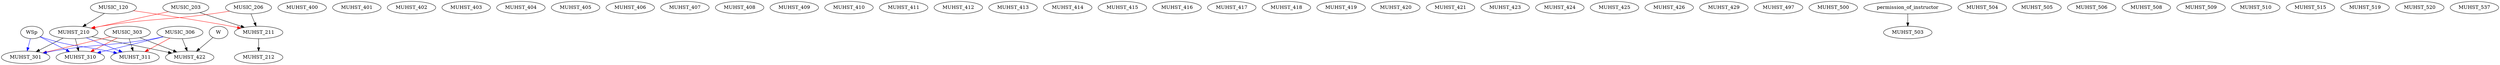 digraph G {
    edge [color=black];
    MUSIC_120 -> MUHST_210;
    edge [color=red];
    MUSIC_203 -> MUHST_210;
    MUSIC_206 -> MUHST_210;
    edge [color=black];
    MUSIC_203 -> MUHST_211;
    MUSIC_206 -> MUHST_211;
    edge [color=red];
    MUSIC_120 -> MUHST_211;
    edge [color=black];
    MUHST_211 -> MUHST_212;
    edge [color=black];
    MUHST_210 -> MUHST_301;
    edge [color=red];
    MUSIC_303 -> MUHST_301;
    edge [color=blue];
    MUSIC_306 -> MUHST_301;
    WSp -> MUHST_301;
    edge [color=black];
    MUHST_210 -> MUHST_310;
    edge [color=red];
    MUSIC_303 -> MUHST_310;
    edge [color=blue];
    MUSIC_306 -> MUHST_310;
    WSp -> MUHST_310;
    edge [color=black];
    MUSIC_303 -> MUHST_311;
    edge [color=red];
    MUSIC_306 -> MUHST_311;
    edge [color=blue];
    MUHST_210 -> MUHST_311;
    WSp -> MUHST_311;
    MUHST_400;
    MUHST_401;
    MUHST_402;
    MUHST_403;
    MUHST_404;
    MUHST_405;
    MUHST_406;
    MUHST_407;
    MUHST_408;
    MUHST_409;
    MUHST_410;
    MUHST_411;
    MUHST_412;
    MUHST_413;
    MUHST_414;
    MUHST_415;
    MUHST_416;
    MUHST_417;
    MUHST_418;
    MUHST_419;
    MUHST_420;
    MUHST_421;
    edge [color=black];
    MUHST_210 -> MUHST_422;
    MUSIC_303 -> MUHST_422;
    MUSIC_306 -> MUHST_422;
    W -> MUHST_422;
    MUHST_423;
    MUHST_424;
    MUHST_425;
    MUHST_426;
    MUHST_429;
    MUHST_497;
    MUHST_500;
    edge [color=black];
    permission_of_instructor -> MUHST_503;
    MUHST_504;
    MUHST_505;
    MUHST_506;
    MUHST_508;
    MUHST_509;
    MUHST_510;
    MUHST_515;
    MUHST_519;
    MUHST_520;
    MUHST_537;
}
